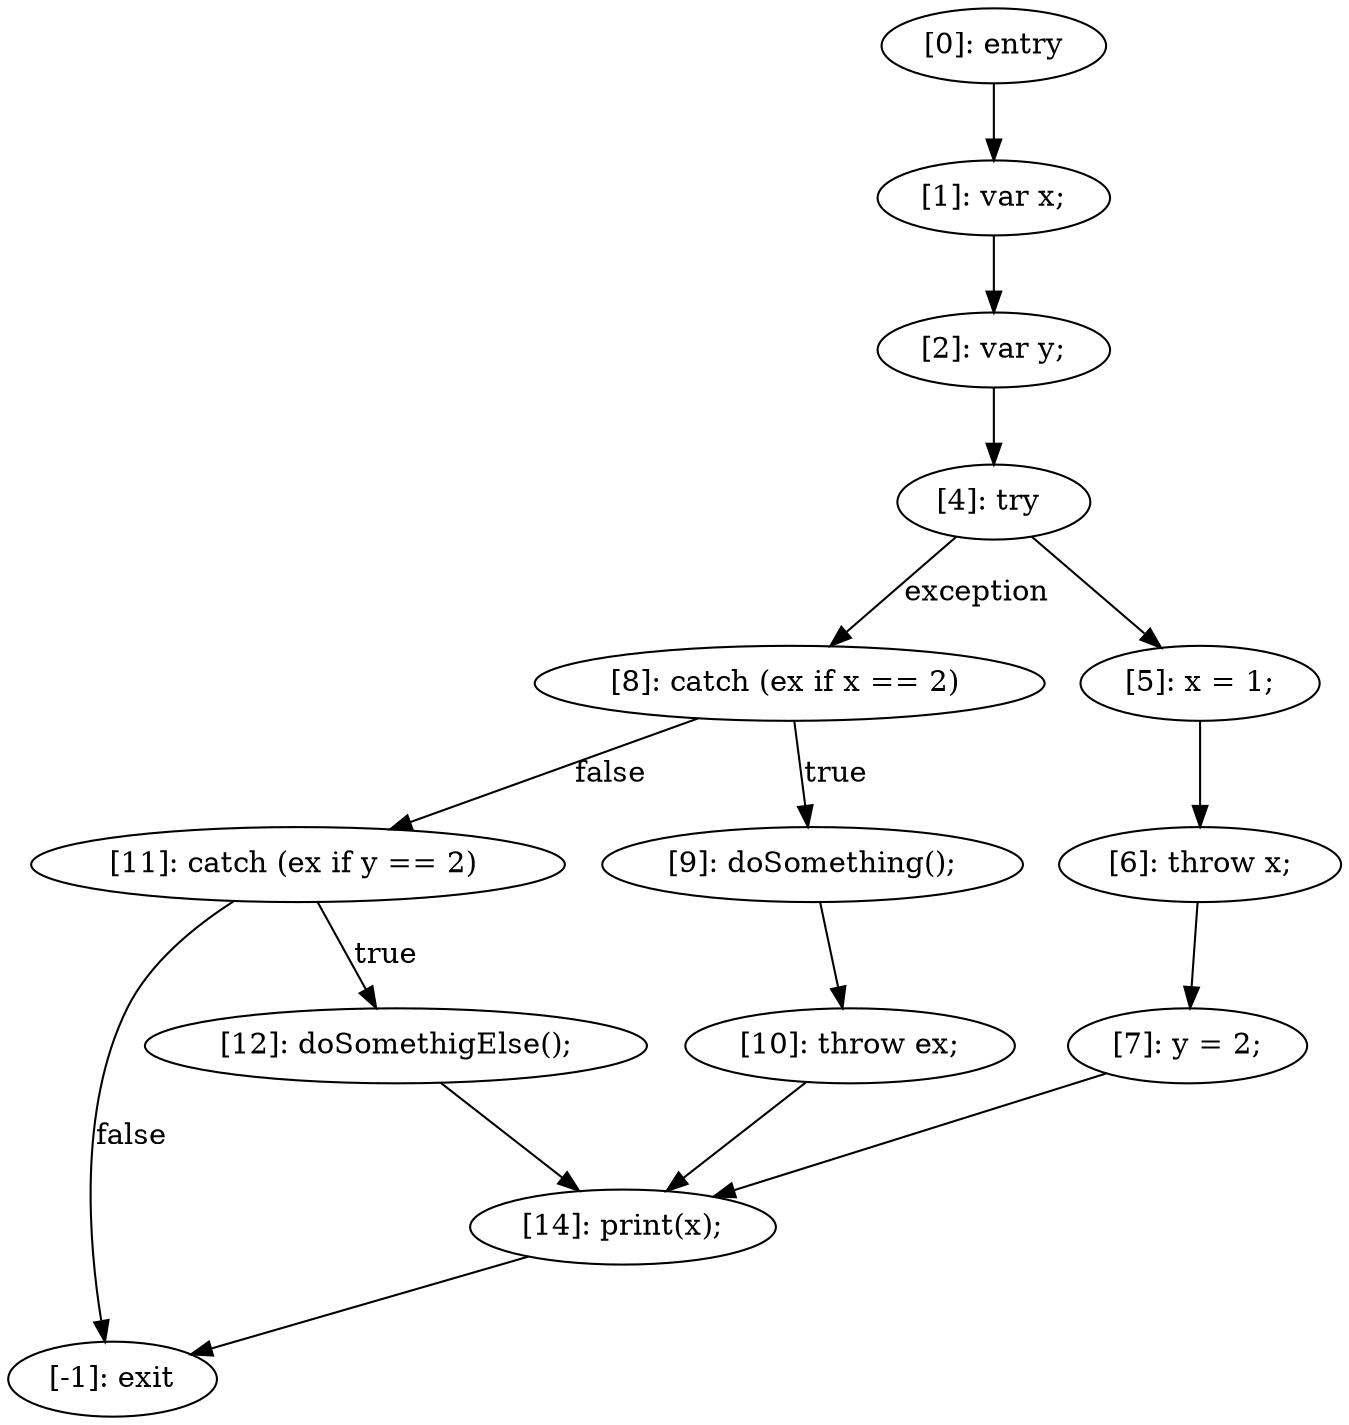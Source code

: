 digraph {
"0" [label="[-1]: exit"] 
"1" [label="[11]: catch (ex if y == 2) "] 
"2" [label="[0]: entry"] 
"3" [label="[14]: print(x);\n"] 
"4" [label="[8]: catch (ex if x == 2) "] 
"5" [label="[5]: x = 1;\n"] 
"6" [label="[2]: var y;\n"] 
"7" [label="[9]: doSomething();\n"] 
"8" [label="[12]: doSomethigElse();\n"] 
"9" [label="[7]: y = 2;\n"] 
"10" [label="[4]: try "] 
"11" [label="[10]: throw ex;\n"] 
"12" [label="[1]: var x;\n"] 
"13" [label="[6]: throw x;\n"] 
"1" -> "0" [label="false"] 
"1" -> "8" [label="true"] 
"2" -> "12" [label=""] 
"3" -> "0" [label=""] 
"4" -> "1" [label="false"] 
"4" -> "7" [label="true"] 
"5" -> "13" [label=""] 
"6" -> "10" [label=""] 
"7" -> "11" [label=""] 
"8" -> "3" [label=""] 
"9" -> "3" [label=""] 
"10" -> "4" [label="exception"] 
"10" -> "5" [label=""] 
"11" -> "3" [label=""] 
"12" -> "6" [label=""] 
"13" -> "9" [label=""] 
}
